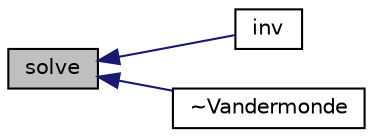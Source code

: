 digraph "solve"
{
  bgcolor="transparent";
  edge [fontname="Helvetica",fontsize="10",labelfontname="Helvetica",labelfontsize="10"];
  node [fontname="Helvetica",fontsize="10",shape=record];
  rankdir="LR";
  Node1 [label="solve",height=0.2,width=0.4,color="black", fillcolor="grey75", style="filled", fontcolor="black"];
  Node1 -> Node2 [dir="back",color="midnightblue",fontsize="10",style="solid",fontname="Helvetica"];
  Node2 [label="inv",height=0.2,width=0.4,color="black",URL="$a00068.html#a41f917babb4e3753f9e48b975cb03b2f"];
  Node1 -> Node3 [dir="back",color="midnightblue",fontsize="10",style="solid",fontname="Helvetica"];
  Node3 [label="~Vandermonde",height=0.2,width=0.4,color="black",URL="$a00068.html#a56ad6e00f00ff1794e13eac202ba81dd"];
}
